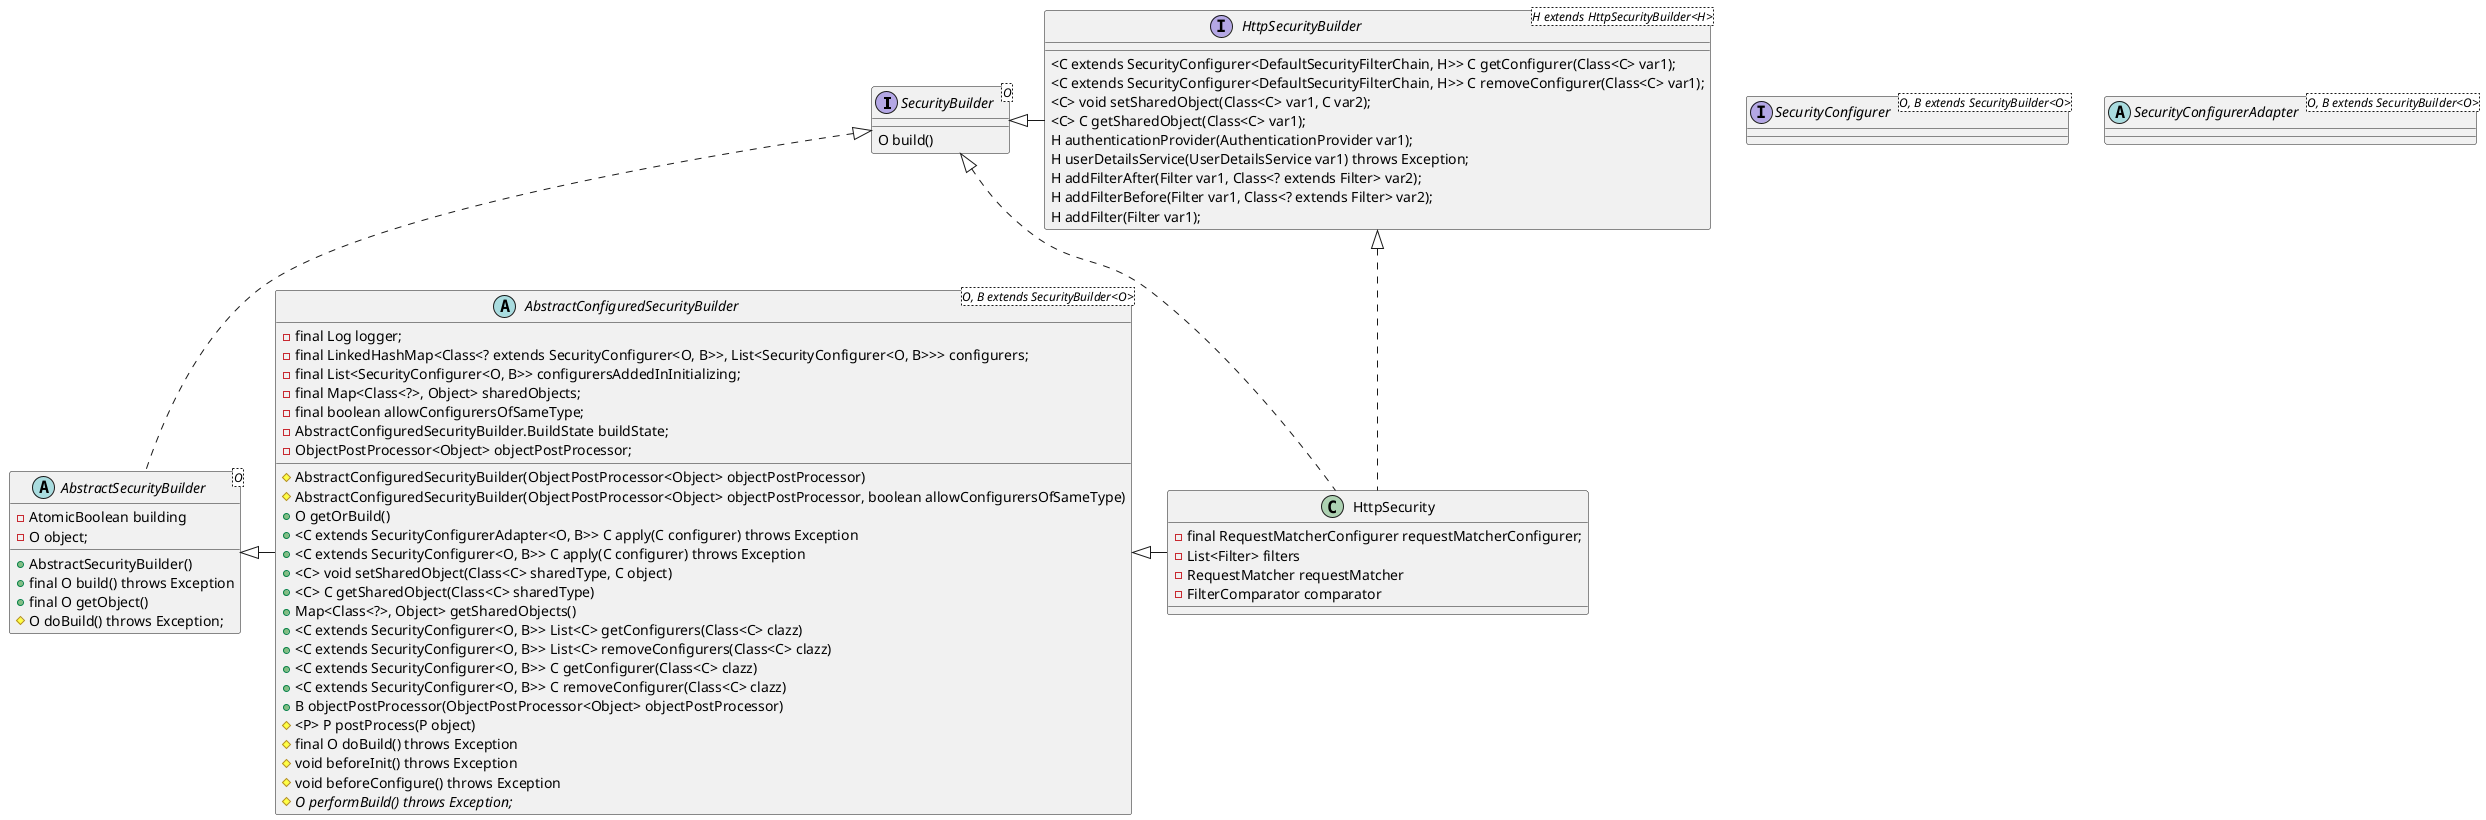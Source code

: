 @startuml

interface SecurityBuilder<O> {
  O build()
}
interface HttpSecurityBuilder<H extends HttpSecurityBuilder<H>> {
  <C extends SecurityConfigurer<DefaultSecurityFilterChain, H>> C getConfigurer(Class<C> var1);
  <C extends SecurityConfigurer<DefaultSecurityFilterChain, H>> C removeConfigurer(Class<C> var1);
  <C> void setSharedObject(Class<C> var1, C var2);
  <C> C getSharedObject(Class<C> var1);
  H authenticationProvider(AuthenticationProvider var1);
  H userDetailsService(UserDetailsService var1) throws Exception;
  H addFilterAfter(Filter var1, Class<? extends Filter> var2);
  H addFilterBefore(Filter var1, Class<? extends Filter> var2);
  H addFilter(Filter var1);
}

interface SecurityConfigurer<O, B extends SecurityBuilder<O>>{
}

abstract AbstractSecurityBuilder<O> {
  - AtomicBoolean building
  - O object;
  + AbstractSecurityBuilder()
  + final O build() throws Exception
  + final O getObject()
  # O doBuild() throws Exception;
}
abstract AbstractConfiguredSecurityBuilder<O, B extends SecurityBuilder<O>> {
  - final Log logger;
  - final LinkedHashMap<Class<? extends SecurityConfigurer<O, B>>, List<SecurityConfigurer<O, B>>> configurers;
  - final List<SecurityConfigurer<O, B>> configurersAddedInInitializing;
  - final Map<Class<?>, Object> sharedObjects;
  - final boolean allowConfigurersOfSameType;
  - AbstractConfiguredSecurityBuilder.BuildState buildState;
  - ObjectPostProcessor<Object> objectPostProcessor;

  # AbstractConfiguredSecurityBuilder(ObjectPostProcessor<Object> objectPostProcessor)
  # AbstractConfiguredSecurityBuilder(ObjectPostProcessor<Object> objectPostProcessor, boolean allowConfigurersOfSameType)
  + O getOrBuild()
  + <C extends SecurityConfigurerAdapter<O, B>> C apply(C configurer) throws Exception
  + <C extends SecurityConfigurer<O, B>> C apply(C configurer) throws Exception
  + <C> void setSharedObject(Class<C> sharedType, C object)
  + <C> C getSharedObject(Class<C> sharedType)
  + Map<Class<?>, Object> getSharedObjects()
  + <C extends SecurityConfigurer<O, B>> List<C> getConfigurers(Class<C> clazz)
  + <C extends SecurityConfigurer<O, B>> List<C> removeConfigurers(Class<C> clazz)
  + <C extends SecurityConfigurer<O, B>> C getConfigurer(Class<C> clazz)
  + <C extends SecurityConfigurer<O, B>> C removeConfigurer(Class<C> clazz)
  + B objectPostProcessor(ObjectPostProcessor<Object> objectPostProcessor)
  # <P> P postProcess(P object)
  # final O doBuild() throws Exception
  # void beforeInit() throws Exception
  # void beforeConfigure() throws Exception
  # {abstract} O performBuild() throws Exception;
}

abstract SecurityConfigurerAdapter<O, B extends SecurityBuilder<O>> {
}

class HttpSecurity {
	- final RequestMatcherConfigurer requestMatcherConfigurer;
	- List<Filter> filters
	- RequestMatcher requestMatcher
	- FilterComparator comparator

}


SecurityBuilder <|.. HttpSecurity
SecurityBuilder <|.. AbstractSecurityBuilder
SecurityBuilder <|- HttpSecurityBuilder
HttpSecurityBuilder <|.. HttpSecurity
AbstractSecurityBuilder <|- AbstractConfiguredSecurityBuilder
AbstractConfiguredSecurityBuilder <|- HttpSecurity


@enduml
